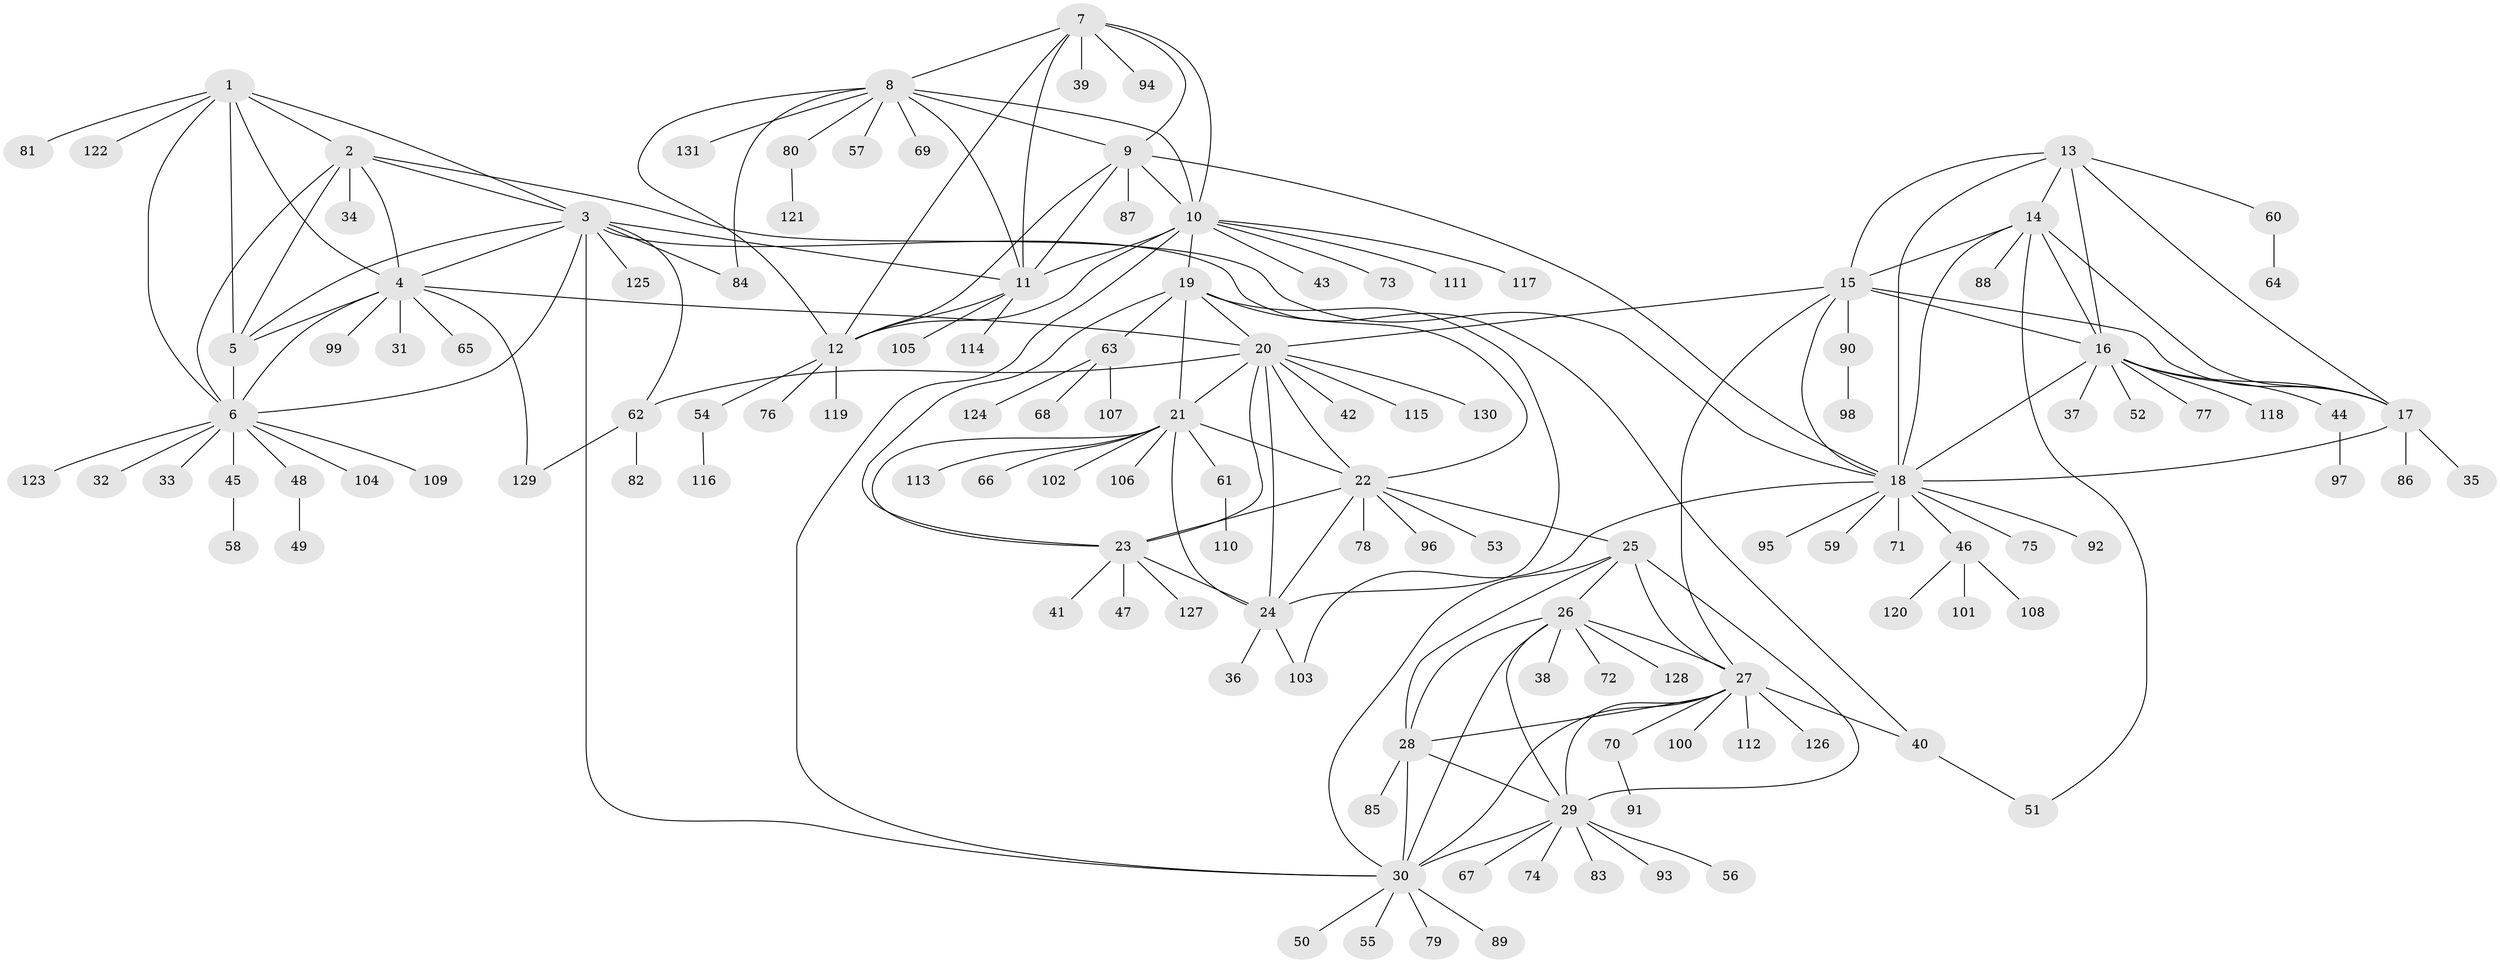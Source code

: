 // coarse degree distribution, {9: 0.015384615384615385, 8: 0.03076923076923077, 11: 0.03076923076923077, 3: 0.046153846153846156, 10: 0.03076923076923077, 12: 0.015384615384615385, 5: 0.046153846153846156, 4: 0.03076923076923077, 6: 0.015384615384615385, 1: 0.6923076923076923, 2: 0.046153846153846156}
// Generated by graph-tools (version 1.1) at 2025/19/03/04/25 18:19:44]
// undirected, 131 vertices, 192 edges
graph export_dot {
graph [start="1"]
  node [color=gray90,style=filled];
  1;
  2;
  3;
  4;
  5;
  6;
  7;
  8;
  9;
  10;
  11;
  12;
  13;
  14;
  15;
  16;
  17;
  18;
  19;
  20;
  21;
  22;
  23;
  24;
  25;
  26;
  27;
  28;
  29;
  30;
  31;
  32;
  33;
  34;
  35;
  36;
  37;
  38;
  39;
  40;
  41;
  42;
  43;
  44;
  45;
  46;
  47;
  48;
  49;
  50;
  51;
  52;
  53;
  54;
  55;
  56;
  57;
  58;
  59;
  60;
  61;
  62;
  63;
  64;
  65;
  66;
  67;
  68;
  69;
  70;
  71;
  72;
  73;
  74;
  75;
  76;
  77;
  78;
  79;
  80;
  81;
  82;
  83;
  84;
  85;
  86;
  87;
  88;
  89;
  90;
  91;
  92;
  93;
  94;
  95;
  96;
  97;
  98;
  99;
  100;
  101;
  102;
  103;
  104;
  105;
  106;
  107;
  108;
  109;
  110;
  111;
  112;
  113;
  114;
  115;
  116;
  117;
  118;
  119;
  120;
  121;
  122;
  123;
  124;
  125;
  126;
  127;
  128;
  129;
  130;
  131;
  1 -- 2;
  1 -- 3;
  1 -- 4;
  1 -- 5;
  1 -- 6;
  1 -- 81;
  1 -- 122;
  2 -- 3;
  2 -- 4;
  2 -- 5;
  2 -- 6;
  2 -- 18;
  2 -- 34;
  3 -- 4;
  3 -- 5;
  3 -- 6;
  3 -- 11;
  3 -- 30;
  3 -- 40;
  3 -- 62;
  3 -- 84;
  3 -- 125;
  4 -- 5;
  4 -- 6;
  4 -- 20;
  4 -- 31;
  4 -- 65;
  4 -- 99;
  4 -- 129;
  5 -- 6;
  6 -- 32;
  6 -- 33;
  6 -- 45;
  6 -- 48;
  6 -- 104;
  6 -- 109;
  6 -- 123;
  7 -- 8;
  7 -- 9;
  7 -- 10;
  7 -- 11;
  7 -- 12;
  7 -- 39;
  7 -- 94;
  8 -- 9;
  8 -- 10;
  8 -- 11;
  8 -- 12;
  8 -- 57;
  8 -- 69;
  8 -- 80;
  8 -- 84;
  8 -- 131;
  9 -- 10;
  9 -- 11;
  9 -- 12;
  9 -- 18;
  9 -- 87;
  10 -- 11;
  10 -- 12;
  10 -- 19;
  10 -- 30;
  10 -- 43;
  10 -- 73;
  10 -- 111;
  10 -- 117;
  11 -- 12;
  11 -- 105;
  11 -- 114;
  12 -- 54;
  12 -- 76;
  12 -- 119;
  13 -- 14;
  13 -- 15;
  13 -- 16;
  13 -- 17;
  13 -- 18;
  13 -- 60;
  14 -- 15;
  14 -- 16;
  14 -- 17;
  14 -- 18;
  14 -- 51;
  14 -- 88;
  15 -- 16;
  15 -- 17;
  15 -- 18;
  15 -- 20;
  15 -- 27;
  15 -- 90;
  16 -- 17;
  16 -- 18;
  16 -- 37;
  16 -- 44;
  16 -- 52;
  16 -- 77;
  16 -- 118;
  17 -- 18;
  17 -- 35;
  17 -- 86;
  18 -- 46;
  18 -- 59;
  18 -- 71;
  18 -- 75;
  18 -- 92;
  18 -- 95;
  18 -- 103;
  19 -- 20;
  19 -- 21;
  19 -- 22;
  19 -- 23;
  19 -- 24;
  19 -- 63;
  20 -- 21;
  20 -- 22;
  20 -- 23;
  20 -- 24;
  20 -- 42;
  20 -- 62;
  20 -- 115;
  20 -- 130;
  21 -- 22;
  21 -- 23;
  21 -- 24;
  21 -- 61;
  21 -- 66;
  21 -- 102;
  21 -- 106;
  21 -- 113;
  22 -- 23;
  22 -- 24;
  22 -- 25;
  22 -- 53;
  22 -- 78;
  22 -- 96;
  23 -- 24;
  23 -- 41;
  23 -- 47;
  23 -- 127;
  24 -- 36;
  24 -- 103;
  25 -- 26;
  25 -- 27;
  25 -- 28;
  25 -- 29;
  25 -- 30;
  26 -- 27;
  26 -- 28;
  26 -- 29;
  26 -- 30;
  26 -- 38;
  26 -- 72;
  26 -- 128;
  27 -- 28;
  27 -- 29;
  27 -- 30;
  27 -- 40;
  27 -- 70;
  27 -- 100;
  27 -- 112;
  27 -- 126;
  28 -- 29;
  28 -- 30;
  28 -- 85;
  29 -- 30;
  29 -- 56;
  29 -- 67;
  29 -- 74;
  29 -- 83;
  29 -- 93;
  30 -- 50;
  30 -- 55;
  30 -- 79;
  30 -- 89;
  40 -- 51;
  44 -- 97;
  45 -- 58;
  46 -- 101;
  46 -- 108;
  46 -- 120;
  48 -- 49;
  54 -- 116;
  60 -- 64;
  61 -- 110;
  62 -- 82;
  62 -- 129;
  63 -- 68;
  63 -- 107;
  63 -- 124;
  70 -- 91;
  80 -- 121;
  90 -- 98;
}
